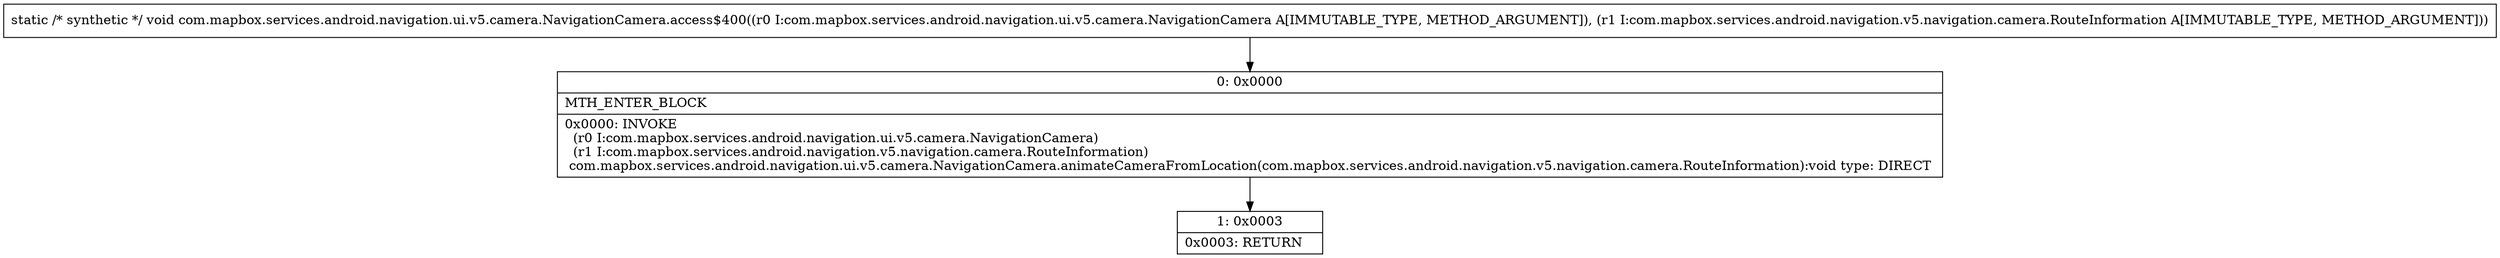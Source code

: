 digraph "CFG forcom.mapbox.services.android.navigation.ui.v5.camera.NavigationCamera.access$400(Lcom\/mapbox\/services\/android\/navigation\/ui\/v5\/camera\/NavigationCamera;Lcom\/mapbox\/services\/android\/navigation\/v5\/navigation\/camera\/RouteInformation;)V" {
Node_0 [shape=record,label="{0\:\ 0x0000|MTH_ENTER_BLOCK\l|0x0000: INVOKE  \l  (r0 I:com.mapbox.services.android.navigation.ui.v5.camera.NavigationCamera)\l  (r1 I:com.mapbox.services.android.navigation.v5.navigation.camera.RouteInformation)\l com.mapbox.services.android.navigation.ui.v5.camera.NavigationCamera.animateCameraFromLocation(com.mapbox.services.android.navigation.v5.navigation.camera.RouteInformation):void type: DIRECT \l}"];
Node_1 [shape=record,label="{1\:\ 0x0003|0x0003: RETURN   \l}"];
MethodNode[shape=record,label="{static \/* synthetic *\/ void com.mapbox.services.android.navigation.ui.v5.camera.NavigationCamera.access$400((r0 I:com.mapbox.services.android.navigation.ui.v5.camera.NavigationCamera A[IMMUTABLE_TYPE, METHOD_ARGUMENT]), (r1 I:com.mapbox.services.android.navigation.v5.navigation.camera.RouteInformation A[IMMUTABLE_TYPE, METHOD_ARGUMENT])) }"];
MethodNode -> Node_0;
Node_0 -> Node_1;
}

